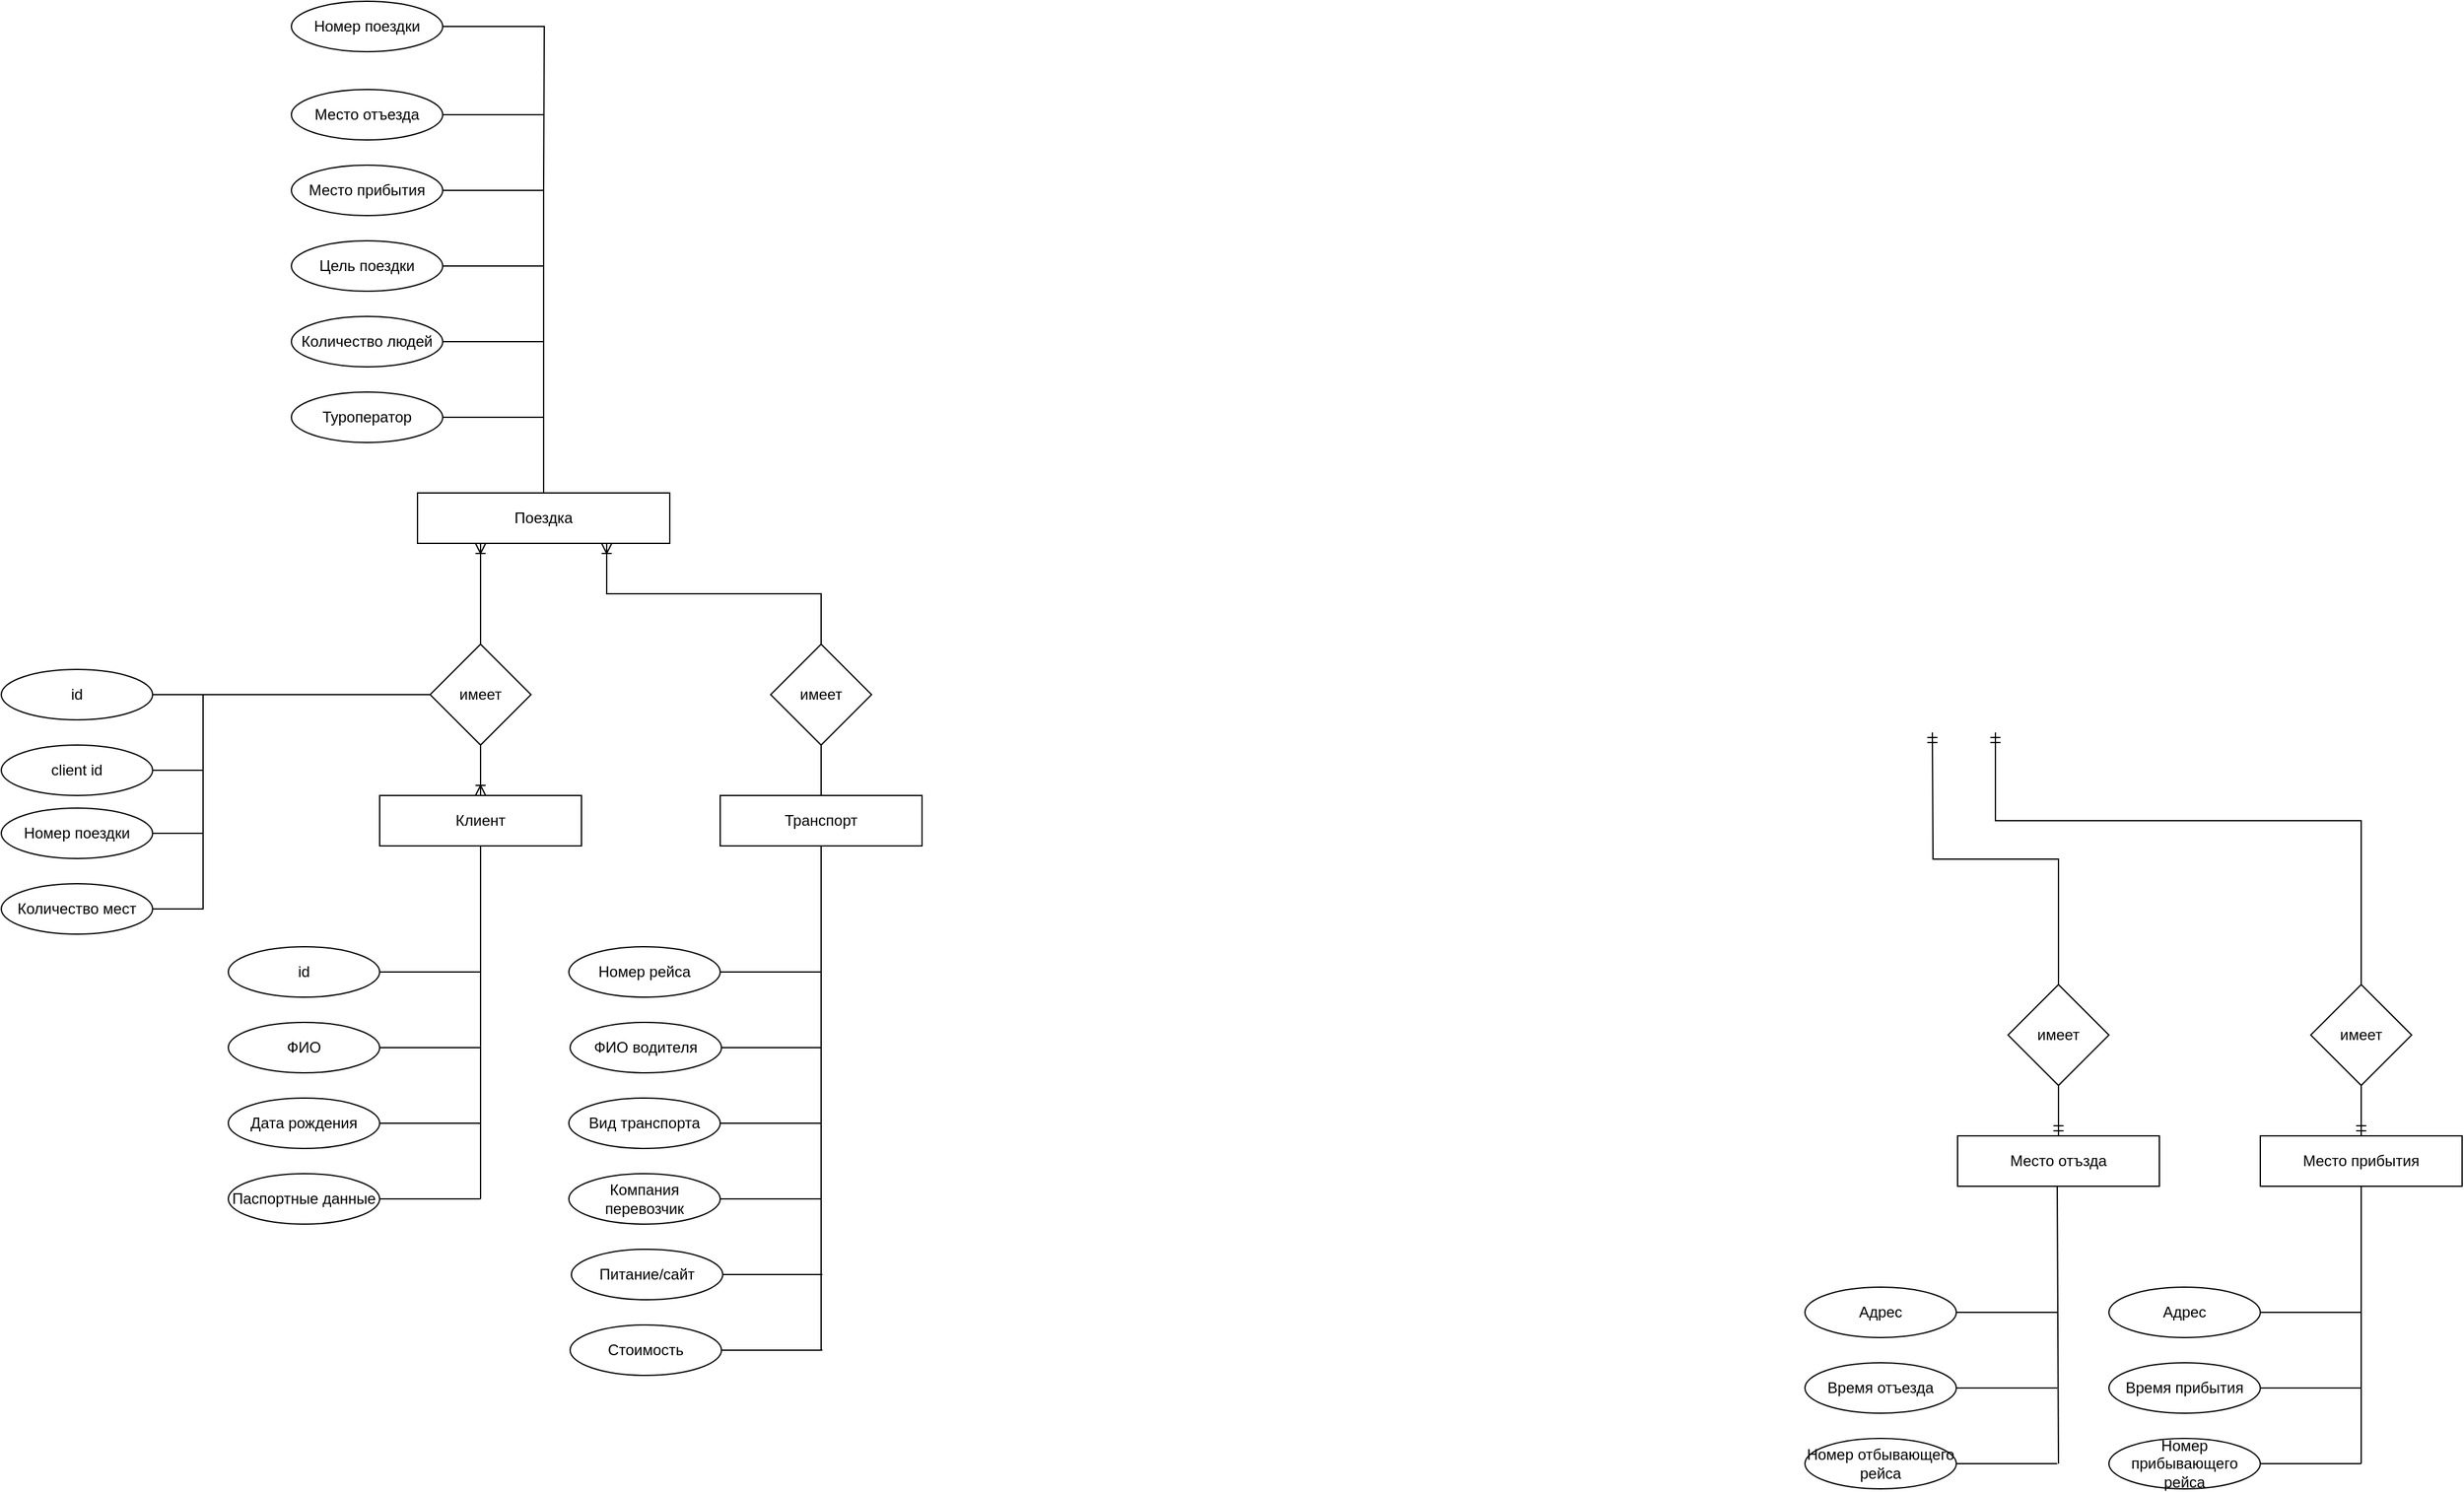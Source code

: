 <mxfile version="24.7.5">
  <diagram name="Страница — 1" id="zMX54zF6X1Qqi1tkolg5">
    <mxGraphModel dx="1834" dy="1638" grid="1" gridSize="10" guides="1" tooltips="1" connect="1" arrows="1" fold="1" page="0" pageScale="1" pageWidth="827" pageHeight="1169" math="0" shadow="0">
      <root>
        <mxCell id="0" />
        <mxCell id="1" parent="0" />
        <mxCell id="rmtlYw50muKGsxBdjuGc-2" value="Поездка" style="rounded=0;whiteSpace=wrap;html=1;" parent="1" vertex="1">
          <mxGeometry x="40" y="-160" width="200" height="40" as="geometry" />
        </mxCell>
        <mxCell id="rmtlYw50muKGsxBdjuGc-3" value="Клиент" style="rounded=0;whiteSpace=wrap;html=1;" parent="1" vertex="1">
          <mxGeometry x="10" y="80" width="160" height="40" as="geometry" />
        </mxCell>
        <mxCell id="rmtlYw50muKGsxBdjuGc-4" value="Транспорт" style="rounded=0;whiteSpace=wrap;html=1;" parent="1" vertex="1">
          <mxGeometry x="280" y="80" width="160" height="40" as="geometry" />
        </mxCell>
        <mxCell id="rmtlYw50muKGsxBdjuGc-5" value="Место отъзда" style="rounded=0;whiteSpace=wrap;html=1;" parent="1" vertex="1">
          <mxGeometry x="1261" y="350" width="160" height="40" as="geometry" />
        </mxCell>
        <mxCell id="rmtlYw50muKGsxBdjuGc-6" value="Место прибытия" style="rounded=0;whiteSpace=wrap;html=1;" parent="1" vertex="1">
          <mxGeometry x="1501" y="350" width="160" height="40" as="geometry" />
        </mxCell>
        <mxCell id="TboOcDhBuqGH93Gzl09Z-5" value="" style="edgeStyle=entityRelationEdgeStyle;fontSize=12;html=1;endArrow=ERoneToMany;rounded=0;entryX=0.5;entryY=0;entryDx=0;entryDy=0;exitX=0;exitY=0.5;exitDx=0;exitDy=0;strokeColor=none;" parent="1" source="rmtlYw50muKGsxBdjuGc-2" target="rmtlYw50muKGsxBdjuGc-3" edge="1">
          <mxGeometry width="100" height="100" relative="1" as="geometry">
            <mxPoint x="70" y="260" as="sourcePoint" />
            <mxPoint x="170" y="160" as="targetPoint" />
            <Array as="points">
              <mxPoint x="-170" y="30" />
              <mxPoint x="-200" y="-30" />
            </Array>
          </mxGeometry>
        </mxCell>
        <mxCell id="TboOcDhBuqGH93Gzl09Z-6" value="" style="edgeStyle=orthogonalEdgeStyle;fontSize=12;html=1;endArrow=ERoneToMany;rounded=0;exitX=0.5;exitY=1;exitDx=0;exitDy=0;" parent="1" source="TboOcDhBuqGH93Gzl09Z-7" edge="1">
          <mxGeometry width="100" height="100" relative="1" as="geometry">
            <mxPoint x="400" y="140" as="sourcePoint" />
            <mxPoint x="90" y="80" as="targetPoint" />
          </mxGeometry>
        </mxCell>
        <mxCell id="TboOcDhBuqGH93Gzl09Z-90" style="edgeStyle=orthogonalEdgeStyle;rounded=0;orthogonalLoop=1;jettySize=auto;html=1;entryX=1;entryY=0.5;entryDx=0;entryDy=0;endArrow=none;endFill=0;" parent="1" source="TboOcDhBuqGH93Gzl09Z-7" target="TboOcDhBuqGH93Gzl09Z-74" edge="1">
          <mxGeometry relative="1" as="geometry">
            <mxPoint x="-200" y="180" as="targetPoint" />
            <Array as="points">
              <mxPoint x="-130" />
              <mxPoint x="-130" y="170" />
            </Array>
          </mxGeometry>
        </mxCell>
        <mxCell id="TboOcDhBuqGH93Gzl09Z-7" value="имеет" style="rhombus;whiteSpace=wrap;html=1;" parent="1" vertex="1">
          <mxGeometry x="50" y="-40" width="80" height="80" as="geometry" />
        </mxCell>
        <mxCell id="TboOcDhBuqGH93Gzl09Z-8" value="" style="endArrow=ERoneToMany;html=1;rounded=0;exitX=0.5;exitY=0;exitDx=0;exitDy=0;entryX=0.25;entryY=1;entryDx=0;entryDy=0;edgeStyle=orthogonalEdgeStyle;startArrow=none;startFill=0;endFill=0;" parent="1" source="TboOcDhBuqGH93Gzl09Z-7" target="rmtlYw50muKGsxBdjuGc-2" edge="1">
          <mxGeometry relative="1" as="geometry">
            <mxPoint x="40" y="210" as="sourcePoint" />
            <mxPoint x="200" y="210" as="targetPoint" />
            <Array as="points">
              <mxPoint x="90" y="-50" />
              <mxPoint x="90" y="-50" />
            </Array>
          </mxGeometry>
        </mxCell>
        <mxCell id="TboOcDhBuqGH93Gzl09Z-9" value="" style="edgeStyle=orthogonalEdgeStyle;fontSize=12;html=1;endArrow=ERoneToMany;rounded=0;entryX=0.75;entryY=1;entryDx=0;entryDy=0;exitX=0.5;exitY=0;exitDx=0;exitDy=0;" parent="1" source="TboOcDhBuqGH93Gzl09Z-10" target="rmtlYw50muKGsxBdjuGc-2" edge="1">
          <mxGeometry width="100" height="100" relative="1" as="geometry">
            <mxPoint y="80" as="sourcePoint" />
            <mxPoint x="170" y="160" as="targetPoint" />
          </mxGeometry>
        </mxCell>
        <mxCell id="TboOcDhBuqGH93Gzl09Z-10" value="имеет" style="rhombus;whiteSpace=wrap;html=1;" parent="1" vertex="1">
          <mxGeometry x="320" y="-40" width="80" height="80" as="geometry" />
        </mxCell>
        <mxCell id="TboOcDhBuqGH93Gzl09Z-11" value="" style="endArrow=none;html=1;rounded=0;exitX=0.5;exitY=1;exitDx=0;exitDy=0;entryX=0.5;entryY=0;entryDx=0;entryDy=0;" parent="1" source="TboOcDhBuqGH93Gzl09Z-10" target="rmtlYw50muKGsxBdjuGc-4" edge="1">
          <mxGeometry relative="1" as="geometry">
            <mxPoint x="400" y="90" as="sourcePoint" />
            <mxPoint x="560" y="90" as="targetPoint" />
          </mxGeometry>
        </mxCell>
        <mxCell id="TboOcDhBuqGH93Gzl09Z-12" value="имеет" style="rhombus;whiteSpace=wrap;html=1;" parent="1" vertex="1">
          <mxGeometry x="1301" y="230" width="80" height="80" as="geometry" />
        </mxCell>
        <mxCell id="TboOcDhBuqGH93Gzl09Z-13" value="имеет" style="rhombus;whiteSpace=wrap;html=1;" parent="1" vertex="1">
          <mxGeometry x="1541" y="230" width="80" height="80" as="geometry" />
        </mxCell>
        <mxCell id="TboOcDhBuqGH93Gzl09Z-15" value="" style="endArrow=ERmandOne;html=1;rounded=0;entryX=0.5;entryY=0;entryDx=0;entryDy=0;startArrow=none;startFill=0;endFill=0;" parent="1" source="TboOcDhBuqGH93Gzl09Z-12" target="rmtlYw50muKGsxBdjuGc-5" edge="1">
          <mxGeometry relative="1" as="geometry">
            <mxPoint x="1181" y="340" as="sourcePoint" />
            <mxPoint x="1341" y="340" as="targetPoint" />
          </mxGeometry>
        </mxCell>
        <mxCell id="TboOcDhBuqGH93Gzl09Z-17" value="" style="endArrow=none;html=1;rounded=0;exitX=0.5;exitY=0;exitDx=0;exitDy=0;entryX=0.5;entryY=1;entryDx=0;entryDy=0;endFill=0;startArrow=ERmandOne;startFill=0;" parent="1" source="rmtlYw50muKGsxBdjuGc-6" target="TboOcDhBuqGH93Gzl09Z-13" edge="1">
          <mxGeometry relative="1" as="geometry">
            <mxPoint x="1191" y="290" as="sourcePoint" />
            <mxPoint x="1351" y="290" as="targetPoint" />
          </mxGeometry>
        </mxCell>
        <mxCell id="TboOcDhBuqGH93Gzl09Z-18" value="" style="edgeStyle=orthogonalEdgeStyle;fontSize=12;html=1;endArrow=ERmandOne;startArrow=none;rounded=0;entryX=0.5;entryY=1;entryDx=0;entryDy=0;exitX=0.5;exitY=0;exitDx=0;exitDy=0;endFill=0;startFill=0;" parent="1" source="TboOcDhBuqGH93Gzl09Z-12" edge="1">
          <mxGeometry width="100" height="100" relative="1" as="geometry">
            <mxPoint x="1221" y="340" as="sourcePoint" />
            <mxPoint x="1241" y="30" as="targetPoint" />
          </mxGeometry>
        </mxCell>
        <mxCell id="TboOcDhBuqGH93Gzl09Z-19" value="" style="edgeStyle=orthogonalEdgeStyle;fontSize=12;html=1;endArrow=ERmandOne;startArrow=none;rounded=0;entryX=0.75;entryY=1;entryDx=0;entryDy=0;exitX=0.5;exitY=0;exitDx=0;exitDy=0;endFill=0;startFill=0;" parent="1" source="TboOcDhBuqGH93Gzl09Z-13" edge="1">
          <mxGeometry width="100" height="100" relative="1" as="geometry">
            <mxPoint x="1231" y="350" as="sourcePoint" />
            <mxPoint x="1291" y="30" as="targetPoint" />
            <Array as="points">
              <mxPoint x="1581" y="100" />
              <mxPoint x="1291" y="100" />
            </Array>
          </mxGeometry>
        </mxCell>
        <mxCell id="TboOcDhBuqGH93Gzl09Z-20" value="" style="endArrow=none;html=1;rounded=0;exitX=0.5;exitY=1;exitDx=0;exitDy=0;" parent="1" source="rmtlYw50muKGsxBdjuGc-3" edge="1">
          <mxGeometry relative="1" as="geometry">
            <mxPoint x="420" y="20" as="sourcePoint" />
            <mxPoint x="90" y="400" as="targetPoint" />
          </mxGeometry>
        </mxCell>
        <mxCell id="TboOcDhBuqGH93Gzl09Z-21" value="ФИО" style="ellipse;whiteSpace=wrap;html=1;" parent="1" vertex="1">
          <mxGeometry x="-110" y="260" width="120" height="40" as="geometry" />
        </mxCell>
        <mxCell id="TboOcDhBuqGH93Gzl09Z-22" value="id" style="ellipse;whiteSpace=wrap;html=1;" parent="1" vertex="1">
          <mxGeometry x="-110" y="200" width="120" height="40" as="geometry" />
        </mxCell>
        <mxCell id="TboOcDhBuqGH93Gzl09Z-24" value="Дата рождения" style="ellipse;whiteSpace=wrap;html=1;" parent="1" vertex="1">
          <mxGeometry x="-110" y="320" width="120" height="40" as="geometry" />
        </mxCell>
        <mxCell id="TboOcDhBuqGH93Gzl09Z-25" value="Паспортные данные" style="ellipse;whiteSpace=wrap;html=1;" parent="1" vertex="1">
          <mxGeometry x="-110" y="380" width="120" height="40" as="geometry" />
        </mxCell>
        <mxCell id="TboOcDhBuqGH93Gzl09Z-26" value="" style="endArrow=none;html=1;rounded=0;exitX=1;exitY=0.5;exitDx=0;exitDy=0;" parent="1" source="TboOcDhBuqGH93Gzl09Z-22" edge="1">
          <mxGeometry relative="1" as="geometry">
            <mxPoint x="420" y="90" as="sourcePoint" />
            <mxPoint x="90" y="220" as="targetPoint" />
          </mxGeometry>
        </mxCell>
        <mxCell id="TboOcDhBuqGH93Gzl09Z-27" value="" style="endArrow=none;html=1;rounded=0;entryX=1;entryY=0.5;entryDx=0;entryDy=0;" parent="1" target="TboOcDhBuqGH93Gzl09Z-21" edge="1">
          <mxGeometry relative="1" as="geometry">
            <mxPoint x="90" y="280" as="sourcePoint" />
            <mxPoint x="580" y="90" as="targetPoint" />
          </mxGeometry>
        </mxCell>
        <mxCell id="TboOcDhBuqGH93Gzl09Z-28" value="" style="endArrow=none;html=1;rounded=0;entryX=1;entryY=0.5;entryDx=0;entryDy=0;" parent="1" target="TboOcDhBuqGH93Gzl09Z-24" edge="1">
          <mxGeometry relative="1" as="geometry">
            <mxPoint x="90" y="340" as="sourcePoint" />
            <mxPoint x="20" y="290" as="targetPoint" />
          </mxGeometry>
        </mxCell>
        <mxCell id="TboOcDhBuqGH93Gzl09Z-29" value="" style="endArrow=none;html=1;rounded=0;entryX=1;entryY=0.5;entryDx=0;entryDy=0;" parent="1" target="TboOcDhBuqGH93Gzl09Z-25" edge="1">
          <mxGeometry relative="1" as="geometry">
            <mxPoint x="90" y="400" as="sourcePoint" />
            <mxPoint x="30" y="300" as="targetPoint" />
          </mxGeometry>
        </mxCell>
        <mxCell id="TboOcDhBuqGH93Gzl09Z-30" value="" style="endArrow=none;html=1;rounded=0;exitX=0.5;exitY=1;exitDx=0;exitDy=0;" parent="1" edge="1">
          <mxGeometry relative="1" as="geometry">
            <mxPoint x="360" y="120" as="sourcePoint" />
            <mxPoint x="360" y="520" as="targetPoint" />
          </mxGeometry>
        </mxCell>
        <mxCell id="TboOcDhBuqGH93Gzl09Z-31" value="ФИО водителя" style="ellipse;whiteSpace=wrap;html=1;" parent="1" vertex="1">
          <mxGeometry x="161" y="260" width="120" height="40" as="geometry" />
        </mxCell>
        <mxCell id="TboOcDhBuqGH93Gzl09Z-32" value="Номер рейса" style="ellipse;whiteSpace=wrap;html=1;" parent="1" vertex="1">
          <mxGeometry x="160" y="200" width="120" height="40" as="geometry" />
        </mxCell>
        <mxCell id="TboOcDhBuqGH93Gzl09Z-33" value="Вид транспорта" style="ellipse;whiteSpace=wrap;html=1;" parent="1" vertex="1">
          <mxGeometry x="160" y="320" width="120" height="40" as="geometry" />
        </mxCell>
        <mxCell id="TboOcDhBuqGH93Gzl09Z-34" value="Компания перевозчик" style="ellipse;whiteSpace=wrap;html=1;" parent="1" vertex="1">
          <mxGeometry x="160" y="380" width="120" height="40" as="geometry" />
        </mxCell>
        <mxCell id="TboOcDhBuqGH93Gzl09Z-35" value="" style="endArrow=none;html=1;rounded=0;exitX=1;exitY=0.5;exitDx=0;exitDy=0;" parent="1" source="TboOcDhBuqGH93Gzl09Z-32" edge="1">
          <mxGeometry relative="1" as="geometry">
            <mxPoint x="690" y="90" as="sourcePoint" />
            <mxPoint x="360" y="220" as="targetPoint" />
          </mxGeometry>
        </mxCell>
        <mxCell id="TboOcDhBuqGH93Gzl09Z-36" value="" style="endArrow=none;html=1;rounded=0;entryX=1;entryY=0.5;entryDx=0;entryDy=0;" parent="1" target="TboOcDhBuqGH93Gzl09Z-31" edge="1">
          <mxGeometry relative="1" as="geometry">
            <mxPoint x="360" y="280" as="sourcePoint" />
            <mxPoint x="850" y="90" as="targetPoint" />
          </mxGeometry>
        </mxCell>
        <mxCell id="TboOcDhBuqGH93Gzl09Z-37" value="" style="endArrow=none;html=1;rounded=0;entryX=1;entryY=0.5;entryDx=0;entryDy=0;" parent="1" target="TboOcDhBuqGH93Gzl09Z-33" edge="1">
          <mxGeometry relative="1" as="geometry">
            <mxPoint x="360" y="340" as="sourcePoint" />
            <mxPoint x="290" y="290" as="targetPoint" />
          </mxGeometry>
        </mxCell>
        <mxCell id="TboOcDhBuqGH93Gzl09Z-38" value="" style="endArrow=none;html=1;rounded=0;entryX=1;entryY=0.5;entryDx=0;entryDy=0;" parent="1" target="TboOcDhBuqGH93Gzl09Z-34" edge="1">
          <mxGeometry relative="1" as="geometry">
            <mxPoint x="360" y="400" as="sourcePoint" />
            <mxPoint x="300" y="300" as="targetPoint" />
          </mxGeometry>
        </mxCell>
        <mxCell id="TboOcDhBuqGH93Gzl09Z-39" value="" style="endArrow=none;html=1;rounded=0;exitX=0.5;exitY=1;exitDx=0;exitDy=0;" parent="1" edge="1">
          <mxGeometry relative="1" as="geometry">
            <mxPoint x="1340" y="390" as="sourcePoint" />
            <mxPoint x="1341" y="610" as="targetPoint" />
          </mxGeometry>
        </mxCell>
        <mxCell id="TboOcDhBuqGH93Gzl09Z-40" value="Время отъезда" style="ellipse;whiteSpace=wrap;html=1;" parent="1" vertex="1">
          <mxGeometry x="1140" y="530" width="120" height="40" as="geometry" />
        </mxCell>
        <mxCell id="TboOcDhBuqGH93Gzl09Z-41" value="Адрес" style="ellipse;whiteSpace=wrap;html=1;" parent="1" vertex="1">
          <mxGeometry x="1140" y="470" width="120" height="40" as="geometry" />
        </mxCell>
        <mxCell id="TboOcDhBuqGH93Gzl09Z-42" value="Номер отбывающего рейса" style="ellipse;whiteSpace=wrap;html=1;" parent="1" vertex="1">
          <mxGeometry x="1140" y="590" width="120" height="40" as="geometry" />
        </mxCell>
        <mxCell id="TboOcDhBuqGH93Gzl09Z-44" value="" style="endArrow=none;html=1;rounded=0;exitX=1;exitY=0.5;exitDx=0;exitDy=0;" parent="1" source="TboOcDhBuqGH93Gzl09Z-41" edge="1">
          <mxGeometry relative="1" as="geometry">
            <mxPoint x="1670" y="360" as="sourcePoint" />
            <mxPoint x="1340" y="490" as="targetPoint" />
          </mxGeometry>
        </mxCell>
        <mxCell id="TboOcDhBuqGH93Gzl09Z-45" value="" style="endArrow=none;html=1;rounded=0;entryX=1;entryY=0.5;entryDx=0;entryDy=0;" parent="1" target="TboOcDhBuqGH93Gzl09Z-40" edge="1">
          <mxGeometry relative="1" as="geometry">
            <mxPoint x="1340" y="550" as="sourcePoint" />
            <mxPoint x="1830" y="360" as="targetPoint" />
          </mxGeometry>
        </mxCell>
        <mxCell id="TboOcDhBuqGH93Gzl09Z-46" value="" style="endArrow=none;html=1;rounded=0;entryX=1;entryY=0.5;entryDx=0;entryDy=0;" parent="1" target="TboOcDhBuqGH93Gzl09Z-42" edge="1">
          <mxGeometry relative="1" as="geometry">
            <mxPoint x="1340" y="610" as="sourcePoint" />
            <mxPoint x="1270" y="560" as="targetPoint" />
          </mxGeometry>
        </mxCell>
        <mxCell id="TboOcDhBuqGH93Gzl09Z-48" value="" style="endArrow=none;html=1;rounded=0;exitX=0.5;exitY=1;exitDx=0;exitDy=0;" parent="1" edge="1">
          <mxGeometry relative="1" as="geometry">
            <mxPoint x="1581" y="390" as="sourcePoint" />
            <mxPoint x="1581" y="610" as="targetPoint" />
          </mxGeometry>
        </mxCell>
        <mxCell id="TboOcDhBuqGH93Gzl09Z-49" value="Время прибытия" style="ellipse;whiteSpace=wrap;html=1;" parent="1" vertex="1">
          <mxGeometry x="1381" y="530" width="120" height="40" as="geometry" />
        </mxCell>
        <mxCell id="TboOcDhBuqGH93Gzl09Z-50" value="Адрес" style="ellipse;whiteSpace=wrap;html=1;" parent="1" vertex="1">
          <mxGeometry x="1381" y="470" width="120" height="40" as="geometry" />
        </mxCell>
        <mxCell id="TboOcDhBuqGH93Gzl09Z-51" value="Номер прибывающего рейса" style="ellipse;whiteSpace=wrap;html=1;" parent="1" vertex="1">
          <mxGeometry x="1381" y="590" width="120" height="40" as="geometry" />
        </mxCell>
        <mxCell id="TboOcDhBuqGH93Gzl09Z-53" value="" style="endArrow=none;html=1;rounded=0;exitX=1;exitY=0.5;exitDx=0;exitDy=0;" parent="1" source="TboOcDhBuqGH93Gzl09Z-50" edge="1">
          <mxGeometry relative="1" as="geometry">
            <mxPoint x="1911" y="360" as="sourcePoint" />
            <mxPoint x="1581" y="490" as="targetPoint" />
          </mxGeometry>
        </mxCell>
        <mxCell id="TboOcDhBuqGH93Gzl09Z-54" value="" style="endArrow=none;html=1;rounded=0;entryX=1;entryY=0.5;entryDx=0;entryDy=0;" parent="1" target="TboOcDhBuqGH93Gzl09Z-49" edge="1">
          <mxGeometry relative="1" as="geometry">
            <mxPoint x="1581" y="550" as="sourcePoint" />
            <mxPoint x="2071" y="360" as="targetPoint" />
          </mxGeometry>
        </mxCell>
        <mxCell id="TboOcDhBuqGH93Gzl09Z-55" value="" style="endArrow=none;html=1;rounded=0;entryX=1;entryY=0.5;entryDx=0;entryDy=0;" parent="1" target="TboOcDhBuqGH93Gzl09Z-51" edge="1">
          <mxGeometry relative="1" as="geometry">
            <mxPoint x="1581" y="610" as="sourcePoint" />
            <mxPoint x="1511" y="560" as="targetPoint" />
          </mxGeometry>
        </mxCell>
        <mxCell id="TboOcDhBuqGH93Gzl09Z-57" value="" style="endArrow=none;html=1;rounded=0;entryX=0.5;entryY=0;entryDx=0;entryDy=0;" parent="1" target="rmtlYw50muKGsxBdjuGc-2" edge="1">
          <mxGeometry relative="1" as="geometry">
            <mxPoint x="140" y="-400" as="sourcePoint" />
            <mxPoint x="140" y="-220" as="targetPoint" />
          </mxGeometry>
        </mxCell>
        <mxCell id="TboOcDhBuqGH93Gzl09Z-58" value="Цель поездки" style="ellipse;whiteSpace=wrap;html=1;" parent="1" vertex="1">
          <mxGeometry x="-60" y="-360" width="120" height="40" as="geometry" />
        </mxCell>
        <mxCell id="TboOcDhBuqGH93Gzl09Z-59" value="Место прибытия" style="ellipse;whiteSpace=wrap;html=1;" parent="1" vertex="1">
          <mxGeometry x="-60" y="-420" width="120" height="40" as="geometry" />
        </mxCell>
        <mxCell id="TboOcDhBuqGH93Gzl09Z-60" value="Количество людей" style="ellipse;whiteSpace=wrap;html=1;" parent="1" vertex="1">
          <mxGeometry x="-60" y="-300" width="120" height="40" as="geometry" />
        </mxCell>
        <mxCell id="TboOcDhBuqGH93Gzl09Z-61" value="Туроператор" style="ellipse;whiteSpace=wrap;html=1;" parent="1" vertex="1">
          <mxGeometry x="-60" y="-240" width="120" height="40" as="geometry" />
        </mxCell>
        <mxCell id="TboOcDhBuqGH93Gzl09Z-62" value="" style="endArrow=none;html=1;rounded=0;exitX=1;exitY=0.5;exitDx=0;exitDy=0;" parent="1" source="TboOcDhBuqGH93Gzl09Z-59" edge="1">
          <mxGeometry relative="1" as="geometry">
            <mxPoint x="470" y="-530" as="sourcePoint" />
            <mxPoint x="140" y="-400" as="targetPoint" />
          </mxGeometry>
        </mxCell>
        <mxCell id="TboOcDhBuqGH93Gzl09Z-63" value="" style="endArrow=none;html=1;rounded=0;entryX=1;entryY=0.5;entryDx=0;entryDy=0;" parent="1" target="TboOcDhBuqGH93Gzl09Z-58" edge="1">
          <mxGeometry relative="1" as="geometry">
            <mxPoint x="140" y="-340" as="sourcePoint" />
            <mxPoint x="630" y="-530" as="targetPoint" />
          </mxGeometry>
        </mxCell>
        <mxCell id="TboOcDhBuqGH93Gzl09Z-64" value="" style="endArrow=none;html=1;rounded=0;entryX=1;entryY=0.5;entryDx=0;entryDy=0;" parent="1" target="TboOcDhBuqGH93Gzl09Z-60" edge="1">
          <mxGeometry relative="1" as="geometry">
            <mxPoint x="140" y="-280" as="sourcePoint" />
            <mxPoint x="70" y="-330" as="targetPoint" />
          </mxGeometry>
        </mxCell>
        <mxCell id="TboOcDhBuqGH93Gzl09Z-65" value="" style="endArrow=none;html=1;rounded=0;entryX=1;entryY=0.5;entryDx=0;entryDy=0;" parent="1" target="TboOcDhBuqGH93Gzl09Z-61" edge="1">
          <mxGeometry relative="1" as="geometry">
            <mxPoint x="140" y="-220" as="sourcePoint" />
            <mxPoint x="80" y="-320" as="targetPoint" />
          </mxGeometry>
        </mxCell>
        <mxCell id="TboOcDhBuqGH93Gzl09Z-66" value="Питание/сайт" style="ellipse;whiteSpace=wrap;html=1;" parent="1" vertex="1">
          <mxGeometry x="162" y="440" width="120" height="40" as="geometry" />
        </mxCell>
        <mxCell id="TboOcDhBuqGH93Gzl09Z-67" value="" style="endArrow=none;html=1;rounded=0;entryX=1;entryY=0.5;entryDx=0;entryDy=0;" parent="1" target="TboOcDhBuqGH93Gzl09Z-66" edge="1">
          <mxGeometry relative="1" as="geometry">
            <mxPoint x="361" y="460" as="sourcePoint" />
            <mxPoint x="301" y="360" as="targetPoint" />
          </mxGeometry>
        </mxCell>
        <mxCell id="TboOcDhBuqGH93Gzl09Z-92" style="edgeStyle=orthogonalEdgeStyle;rounded=0;orthogonalLoop=1;jettySize=auto;html=1;endArrow=none;endFill=0;" parent="1" source="TboOcDhBuqGH93Gzl09Z-72" edge="1">
          <mxGeometry relative="1" as="geometry">
            <mxPoint x="-130" y="110" as="targetPoint" />
          </mxGeometry>
        </mxCell>
        <mxCell id="TboOcDhBuqGH93Gzl09Z-72" value="Номер поездки" style="ellipse;whiteSpace=wrap;html=1;" parent="1" vertex="1">
          <mxGeometry x="-290" y="90" width="120" height="40" as="geometry" />
        </mxCell>
        <mxCell id="TboOcDhBuqGH93Gzl09Z-91" style="edgeStyle=orthogonalEdgeStyle;rounded=0;orthogonalLoop=1;jettySize=auto;html=1;endArrow=none;endFill=0;" parent="1" source="TboOcDhBuqGH93Gzl09Z-73" edge="1">
          <mxGeometry relative="1" as="geometry">
            <mxPoint x="-130" as="targetPoint" />
          </mxGeometry>
        </mxCell>
        <mxCell id="TboOcDhBuqGH93Gzl09Z-73" value="id" style="ellipse;whiteSpace=wrap;html=1;" parent="1" vertex="1">
          <mxGeometry x="-290" y="-20" width="120" height="40" as="geometry" />
        </mxCell>
        <mxCell id="TboOcDhBuqGH93Gzl09Z-74" value="Количество мест" style="ellipse;whiteSpace=wrap;html=1;" parent="1" vertex="1">
          <mxGeometry x="-290" y="150" width="120" height="40" as="geometry" />
        </mxCell>
        <mxCell id="TboOcDhBuqGH93Gzl09Z-83" value="Стоимость" style="ellipse;whiteSpace=wrap;html=1;" parent="1" vertex="1">
          <mxGeometry x="161" y="500" width="120" height="40" as="geometry" />
        </mxCell>
        <mxCell id="TboOcDhBuqGH93Gzl09Z-84" value="" style="endArrow=none;html=1;rounded=0;entryX=1;entryY=0.5;entryDx=0;entryDy=0;" parent="1" target="TboOcDhBuqGH93Gzl09Z-83" edge="1">
          <mxGeometry relative="1" as="geometry">
            <mxPoint x="361" y="520" as="sourcePoint" />
            <mxPoint x="301" y="420" as="targetPoint" />
          </mxGeometry>
        </mxCell>
        <mxCell id="TboOcDhBuqGH93Gzl09Z-89" style="edgeStyle=orthogonalEdgeStyle;rounded=0;orthogonalLoop=1;jettySize=auto;html=1;endArrow=none;endFill=0;" parent="1" source="TboOcDhBuqGH93Gzl09Z-86" edge="1">
          <mxGeometry relative="1" as="geometry">
            <mxPoint x="140" y="-460" as="targetPoint" />
          </mxGeometry>
        </mxCell>
        <mxCell id="TboOcDhBuqGH93Gzl09Z-86" value="Место отъезда" style="ellipse;whiteSpace=wrap;html=1;" parent="1" vertex="1">
          <mxGeometry x="-60" y="-480" width="120" height="40" as="geometry" />
        </mxCell>
        <mxCell id="TboOcDhBuqGH93Gzl09Z-88" style="edgeStyle=orthogonalEdgeStyle;rounded=0;orthogonalLoop=1;jettySize=auto;html=1;endArrow=none;endFill=0;" parent="1" source="TboOcDhBuqGH93Gzl09Z-87" edge="1">
          <mxGeometry relative="1" as="geometry">
            <mxPoint x="140" y="-400" as="targetPoint" />
          </mxGeometry>
        </mxCell>
        <mxCell id="TboOcDhBuqGH93Gzl09Z-87" value="Номер поездки" style="ellipse;whiteSpace=wrap;html=1;" parent="1" vertex="1">
          <mxGeometry x="-60" y="-550" width="120" height="40" as="geometry" />
        </mxCell>
        <mxCell id="4K-3PysByMa7TzsfgTVG-1" value="client id" style="ellipse;whiteSpace=wrap;html=1;" vertex="1" parent="1">
          <mxGeometry x="-290" y="40" width="120" height="40" as="geometry" />
        </mxCell>
        <mxCell id="4K-3PysByMa7TzsfgTVG-2" style="edgeStyle=orthogonalEdgeStyle;rounded=0;orthogonalLoop=1;jettySize=auto;html=1;endArrow=none;endFill=0;exitX=1;exitY=0.5;exitDx=0;exitDy=0;" edge="1" parent="1" source="4K-3PysByMa7TzsfgTVG-1">
          <mxGeometry relative="1" as="geometry">
            <mxPoint x="-130" y="60" as="targetPoint" />
            <mxPoint x="-160" y="120" as="sourcePoint" />
          </mxGeometry>
        </mxCell>
      </root>
    </mxGraphModel>
  </diagram>
</mxfile>
